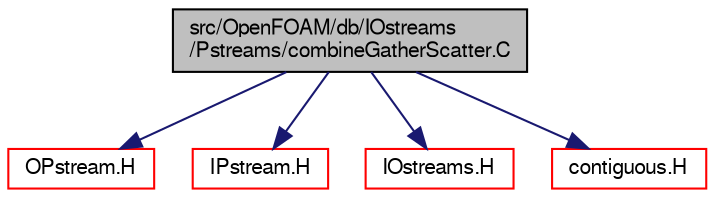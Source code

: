 digraph "src/OpenFOAM/db/IOstreams/Pstreams/combineGatherScatter.C"
{
  bgcolor="transparent";
  edge [fontname="FreeSans",fontsize="10",labelfontname="FreeSans",labelfontsize="10"];
  node [fontname="FreeSans",fontsize="10",shape=record];
  Node1 [label="src/OpenFOAM/db/IOstreams\l/Pstreams/combineGatherScatter.C",height=0.2,width=0.4,color="black", fillcolor="grey75", style="filled" fontcolor="black"];
  Node1 -> Node2 [color="midnightblue",fontsize="10",style="solid",fontname="FreeSans"];
  Node2 [label="OPstream.H",height=0.2,width=0.4,color="red",URL="$a07331.html"];
  Node1 -> Node3 [color="midnightblue",fontsize="10",style="solid",fontname="FreeSans"];
  Node3 [label="IPstream.H",height=0.2,width=0.4,color="red",URL="$a07329.html"];
  Node1 -> Node4 [color="midnightblue",fontsize="10",style="solid",fontname="FreeSans"];
  Node4 [label="IOstreams.H",height=0.2,width=0.4,color="red",URL="$a07314.html",tooltip="Useful combination of include files which define Sin, Sout and Serr and the use of IO streams general..."];
  Node1 -> Node5 [color="midnightblue",fontsize="10",style="solid",fontname="FreeSans"];
  Node5 [label="contiguous.H",height=0.2,width=0.4,color="red",URL="$a08354.html",tooltip="Template function to specify if the data of a type are contiguous. "];
}
